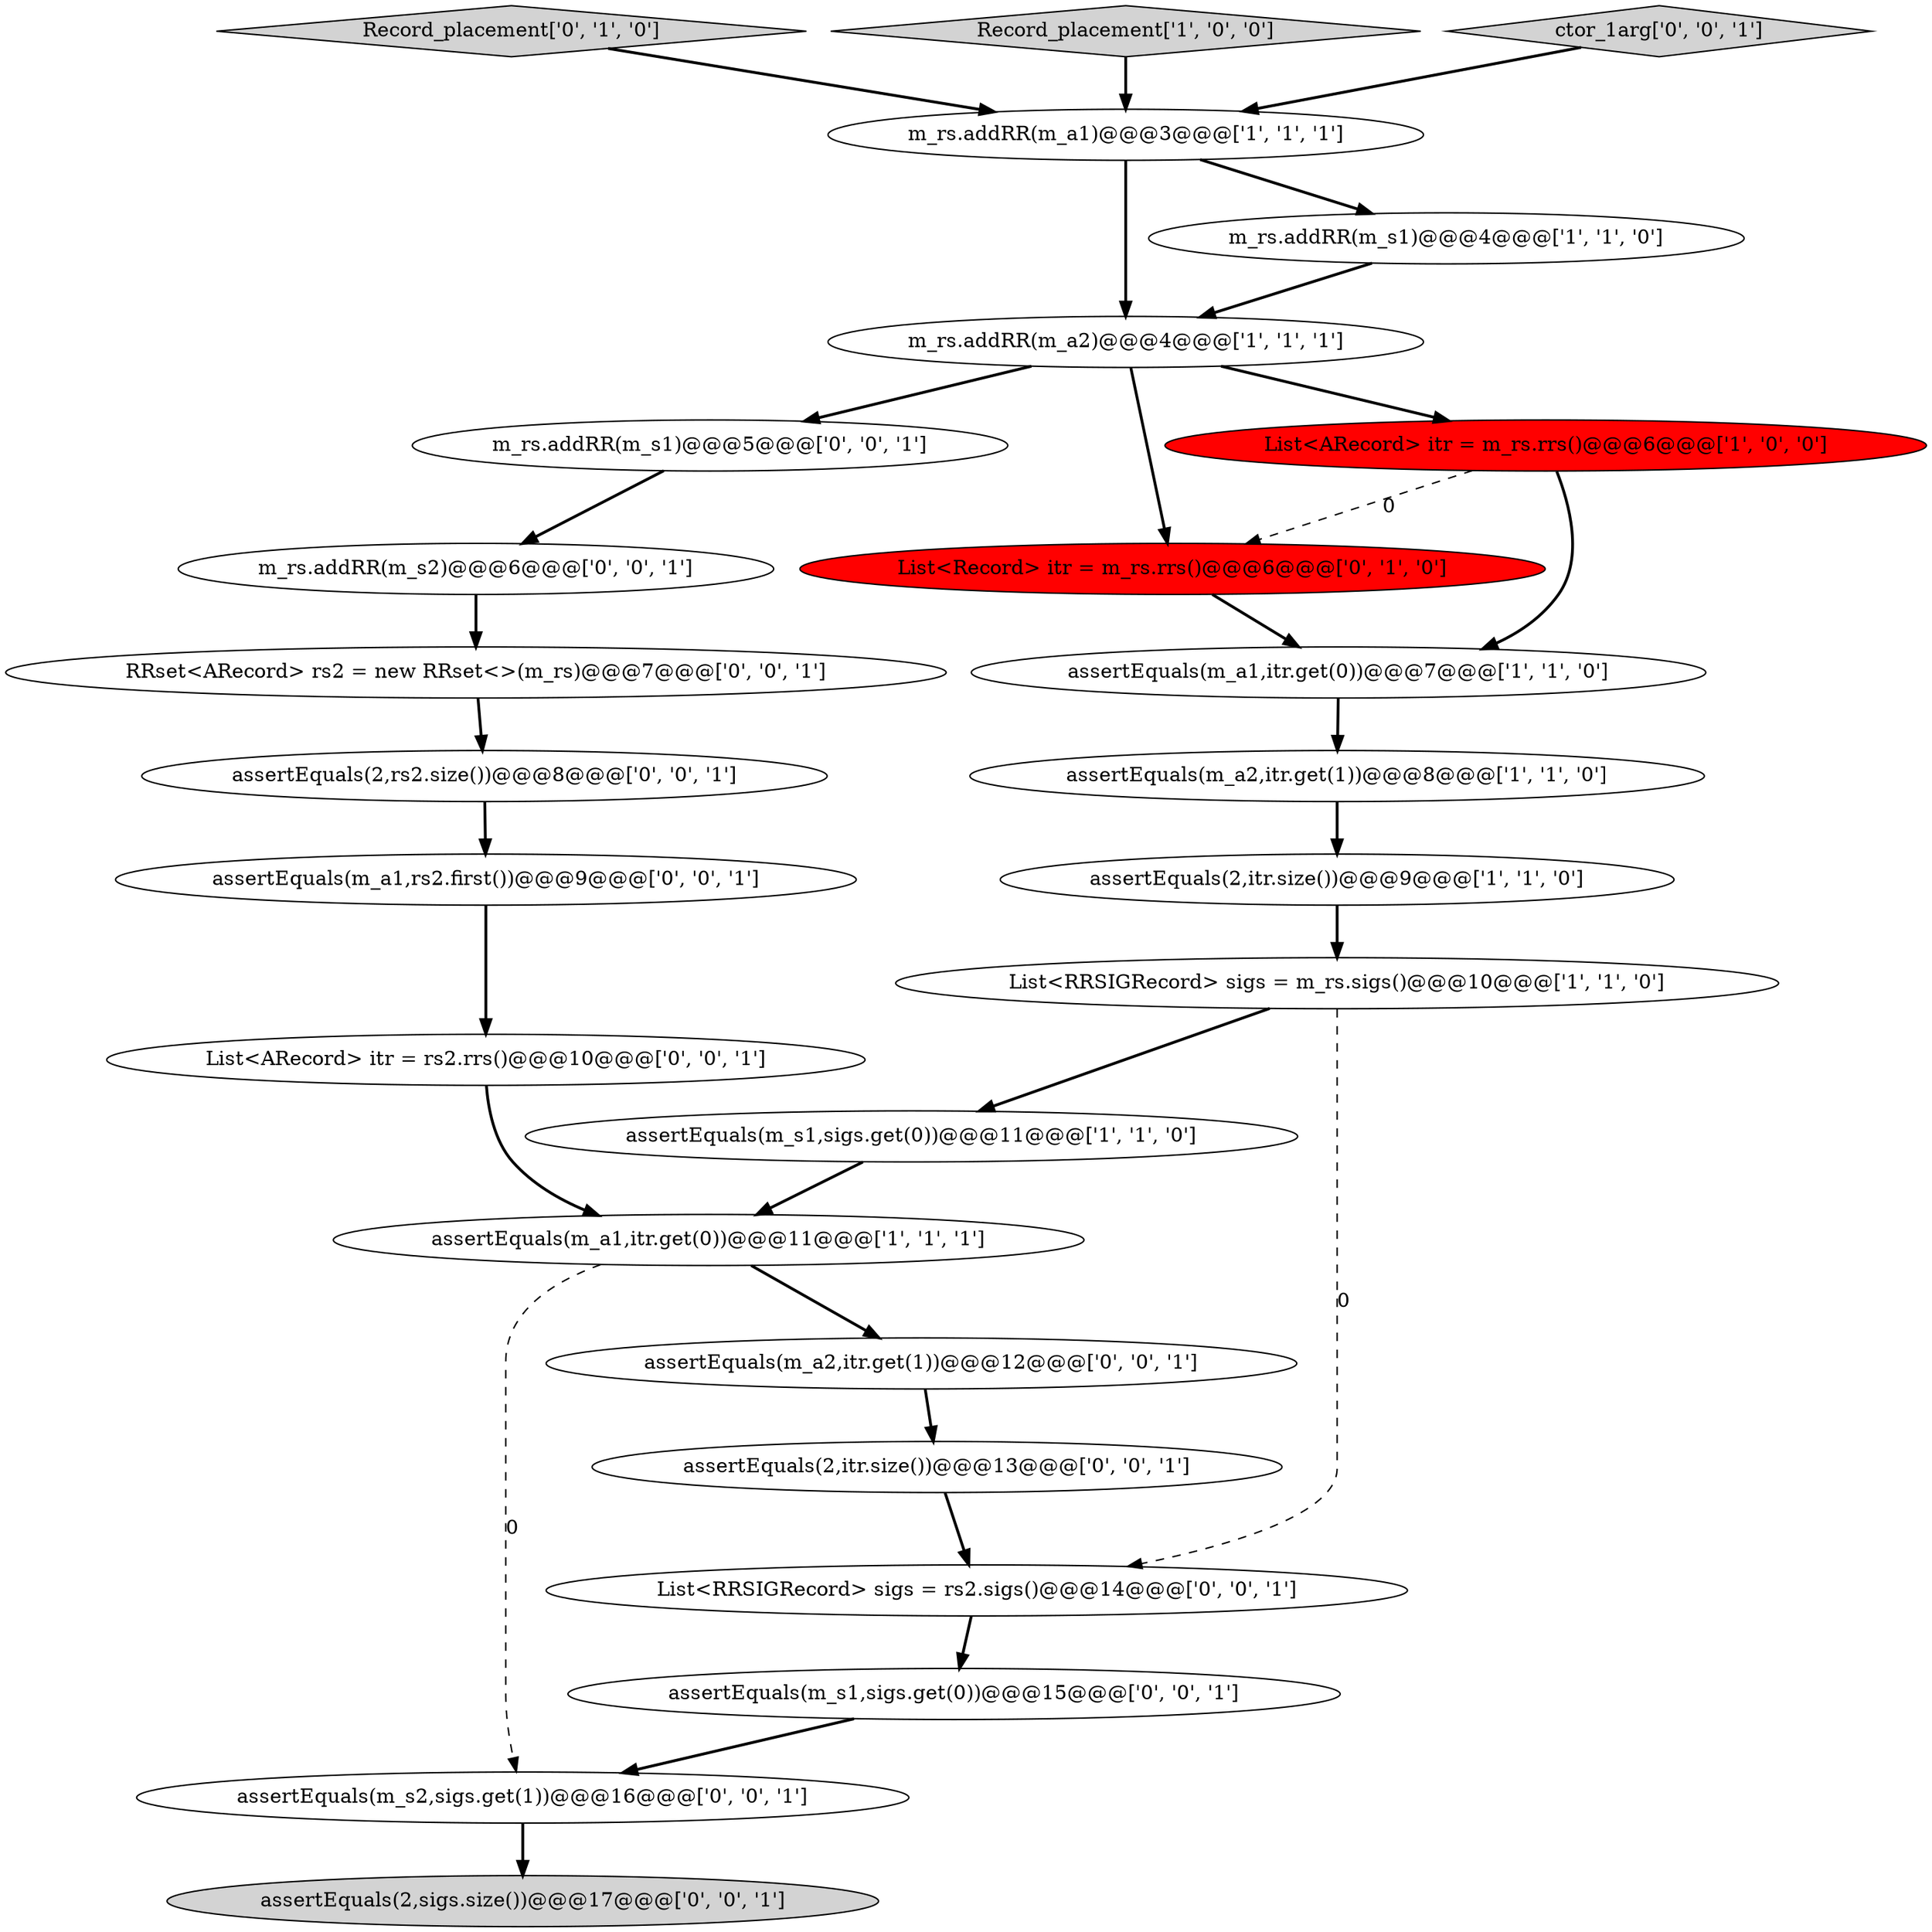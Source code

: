 digraph {
25 [style = filled, label = "assertEquals(2,sigs.size())@@@17@@@['0', '0', '1']", fillcolor = lightgray, shape = ellipse image = "AAA0AAABBB3BBB"];
2 [style = filled, label = "assertEquals(2,itr.size())@@@9@@@['1', '1', '0']", fillcolor = white, shape = ellipse image = "AAA0AAABBB1BBB"];
11 [style = filled, label = "Record_placement['0', '1', '0']", fillcolor = lightgray, shape = diamond image = "AAA0AAABBB2BBB"];
24 [style = filled, label = "assertEquals(m_a1,rs2.first())@@@9@@@['0', '0', '1']", fillcolor = white, shape = ellipse image = "AAA0AAABBB3BBB"];
16 [style = filled, label = "assertEquals(2,itr.size())@@@13@@@['0', '0', '1']", fillcolor = white, shape = ellipse image = "AAA0AAABBB3BBB"];
1 [style = filled, label = "assertEquals(m_s1,sigs.get(0))@@@11@@@['1', '1', '0']", fillcolor = white, shape = ellipse image = "AAA0AAABBB1BBB"];
8 [style = filled, label = "m_rs.addRR(m_a2)@@@4@@@['1', '1', '1']", fillcolor = white, shape = ellipse image = "AAA0AAABBB1BBB"];
10 [style = filled, label = "Record_placement['1', '0', '0']", fillcolor = lightgray, shape = diamond image = "AAA0AAABBB1BBB"];
13 [style = filled, label = "m_rs.addRR(m_s2)@@@6@@@['0', '0', '1']", fillcolor = white, shape = ellipse image = "AAA0AAABBB3BBB"];
7 [style = filled, label = "assertEquals(m_a2,itr.get(1))@@@8@@@['1', '1', '0']", fillcolor = white, shape = ellipse image = "AAA0AAABBB1BBB"];
14 [style = filled, label = "RRset<ARecord> rs2 = new RRset<>(m_rs)@@@7@@@['0', '0', '1']", fillcolor = white, shape = ellipse image = "AAA0AAABBB3BBB"];
17 [style = filled, label = "m_rs.addRR(m_s1)@@@5@@@['0', '0', '1']", fillcolor = white, shape = ellipse image = "AAA0AAABBB3BBB"];
21 [style = filled, label = "assertEquals(m_s2,sigs.get(1))@@@16@@@['0', '0', '1']", fillcolor = white, shape = ellipse image = "AAA0AAABBB3BBB"];
15 [style = filled, label = "List<RRSIGRecord> sigs = rs2.sigs()@@@14@@@['0', '0', '1']", fillcolor = white, shape = ellipse image = "AAA0AAABBB3BBB"];
4 [style = filled, label = "List<RRSIGRecord> sigs = m_rs.sigs()@@@10@@@['1', '1', '0']", fillcolor = white, shape = ellipse image = "AAA0AAABBB1BBB"];
3 [style = filled, label = "assertEquals(m_a1,itr.get(0))@@@11@@@['1', '1', '1']", fillcolor = white, shape = ellipse image = "AAA0AAABBB1BBB"];
12 [style = filled, label = "List<Record> itr = m_rs.rrs()@@@6@@@['0', '1', '0']", fillcolor = red, shape = ellipse image = "AAA1AAABBB2BBB"];
5 [style = filled, label = "List<ARecord> itr = m_rs.rrs()@@@6@@@['1', '0', '0']", fillcolor = red, shape = ellipse image = "AAA1AAABBB1BBB"];
22 [style = filled, label = "List<ARecord> itr = rs2.rrs()@@@10@@@['0', '0', '1']", fillcolor = white, shape = ellipse image = "AAA0AAABBB3BBB"];
0 [style = filled, label = "m_rs.addRR(m_a1)@@@3@@@['1', '1', '1']", fillcolor = white, shape = ellipse image = "AAA0AAABBB1BBB"];
19 [style = filled, label = "ctor_1arg['0', '0', '1']", fillcolor = lightgray, shape = diamond image = "AAA0AAABBB3BBB"];
6 [style = filled, label = "m_rs.addRR(m_s1)@@@4@@@['1', '1', '0']", fillcolor = white, shape = ellipse image = "AAA0AAABBB1BBB"];
23 [style = filled, label = "assertEquals(m_a2,itr.get(1))@@@12@@@['0', '0', '1']", fillcolor = white, shape = ellipse image = "AAA0AAABBB3BBB"];
18 [style = filled, label = "assertEquals(m_s1,sigs.get(0))@@@15@@@['0', '0', '1']", fillcolor = white, shape = ellipse image = "AAA0AAABBB3BBB"];
9 [style = filled, label = "assertEquals(m_a1,itr.get(0))@@@7@@@['1', '1', '0']", fillcolor = white, shape = ellipse image = "AAA0AAABBB1BBB"];
20 [style = filled, label = "assertEquals(2,rs2.size())@@@8@@@['0', '0', '1']", fillcolor = white, shape = ellipse image = "AAA0AAABBB3BBB"];
16->15 [style = bold, label=""];
23->16 [style = bold, label=""];
5->12 [style = dashed, label="0"];
5->9 [style = bold, label=""];
3->21 [style = dashed, label="0"];
0->6 [style = bold, label=""];
1->3 [style = bold, label=""];
21->25 [style = bold, label=""];
9->7 [style = bold, label=""];
12->9 [style = bold, label=""];
24->22 [style = bold, label=""];
2->4 [style = bold, label=""];
15->18 [style = bold, label=""];
19->0 [style = bold, label=""];
8->17 [style = bold, label=""];
22->3 [style = bold, label=""];
3->23 [style = bold, label=""];
11->0 [style = bold, label=""];
8->5 [style = bold, label=""];
7->2 [style = bold, label=""];
4->15 [style = dashed, label="0"];
10->0 [style = bold, label=""];
6->8 [style = bold, label=""];
0->8 [style = bold, label=""];
4->1 [style = bold, label=""];
17->13 [style = bold, label=""];
18->21 [style = bold, label=""];
20->24 [style = bold, label=""];
13->14 [style = bold, label=""];
8->12 [style = bold, label=""];
14->20 [style = bold, label=""];
}
